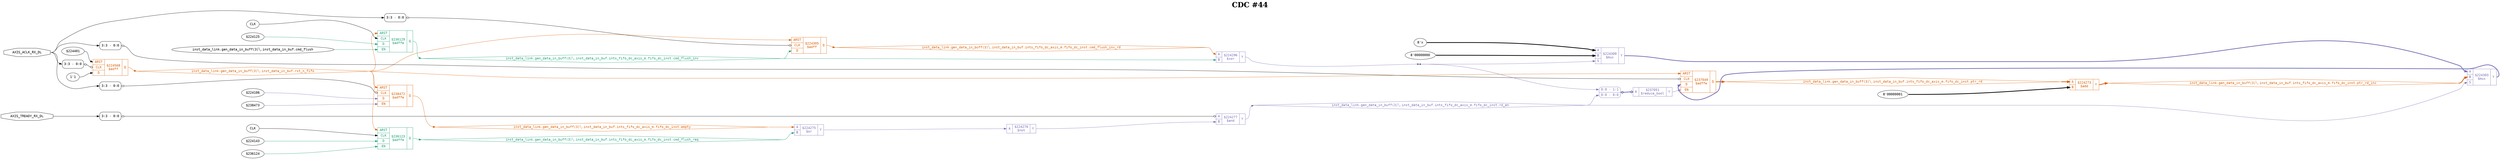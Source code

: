 digraph "spacefibre_light_top" {
label=<<b>CDC #44</b>>;
labelloc="t"
fontsize="30"
node ["fontname"="Courier"]
edge ["fontname"="Courier"]
rankdir="LR";
remincross=true;
n7 [ shape=octagon, label="AXIS_ACLK_RX_DL", color="black", fontcolor="black", href="/src/ip_spacefibre_light_top/spacefibre_light_top.vhd#65" ];
n8 [ shape=octagon, label="AXIS_TREADY_RX_DL", color="black", fontcolor="black", href="/src/ip_spacefibre_light_top/spacefibre_light_top.vhd#66" ];
n9 [ shape=diamond, label="inst_data_link.gen_data_in_buff(3)&#9586;.inst_data_in_buf.ints_fifo_dc_axis_m.fifo_dc_inst.cmd_flush_inv", colorscheme="dark28", color="1", fontcolor="1", href="/src/ip/fifo_dc/fifo_dc.vhd#112" ];
n10 [ shape=diamond, label="inst_data_link.gen_data_in_buff(3)&#9586;.inst_data_in_buf.ints_fifo_dc_axis_m.fifo_dc_inst.cmd_flush_inv_rd", colorscheme="dark28", color="2", fontcolor="2", href="/src/ip/fifo_dc/fifo_dc.vhd#114" ];
n11 [ shape=diamond, label="inst_data_link.gen_data_in_buff(3)&#9586;.inst_data_in_buf.ints_fifo_dc_axis_m.fifo_dc_inst.cmd_flush_req", colorscheme="dark28", color="1", fontcolor="1", href="/src/ip/fifo_dc/fifo_dc.vhd#111" ];
n12 [ shape=diamond, label="inst_data_link.gen_data_in_buff(3)&#9586;.inst_data_in_buf.ints_fifo_dc_axis_m.fifo_dc_inst.empty", colorscheme="dark28", color="2", fontcolor="2", href="/src/ip/fifo_dc/fifo_dc.vhd#129" ];
n13 [ shape=diamond, label="inst_data_link.gen_data_in_buff(3)&#9586;.inst_data_in_buf.ints_fifo_dc_axis_m.fifo_dc_inst.ptr_rd", colorscheme="dark28", color="2", fontcolor="2", href="/src/ip/fifo_dc/fifo_dc.vhd#98" ];
n14 [ shape=diamond, label="inst_data_link.gen_data_in_buff(3)&#9586;.inst_data_in_buf.ints_fifo_dc_axis_m.fifo_dc_inst.ptr_rd_inc", colorscheme="dark28", color="2", fontcolor="2", href="/src/ip/fifo_dc/fifo_dc.vhd#99" ];
n15 [ shape=diamond, label="inst_data_link.gen_data_in_buff(3)&#9586;.inst_data_in_buf.ints_fifo_dc_axis_m.fifo_dc_inst.rd_en", colorscheme="dark28", color="3", fontcolor="3", href="/src/ip/fifo_dc/fifo_dc.vhd#124" ];
n16 [ shape=diamond, label="inst_data_link.gen_data_in_buff(3)&#9586;.inst_data_in_buf.rst_n_fifo", colorscheme="dark28", color="2", fontcolor="2", href="/src/module_data_link/data_in_buf.vhd#142" ];
{ rank="source"; n7; n8;}
{ rank="sink";}
v0 [ label="CLK" ];
v1 [ label="$224143" ];
v2 [ label="$236124" ];
c22 [ shape=record, label="{{<p17> ARST|<p18> CLK|<p19> D|<p20> EN}|$236123\n$adffe|{<p21> Q}}", colorscheme="dark28", color="1", fontcolor="1" , href="/src/ip/fifo_dc/fifo_dc.vhd#440"  ];
v3 [ label="CLK" ];
v4 [ label="$224125" ];
v5 [ label="inst_data_link.gen_data_in_buff(3)&#9586;.inst_data_in_buf.cmd_flush" ];
c23 [ shape=record, label="{{<p17> ARST|<p18> CLK|<p19> D|<p20> EN}|$236129\n$adffe|{<p21> Q}}", colorscheme="dark28", color="1", fontcolor="1" , href="/src/ip/fifo_dc/fifo_dc.vhd#440"  ];
c24 [ shape=record, label="{{<p17> ARST|<p18> CLK|<p19> D|<p20> EN}|$237049\n$adffe|{<p21> Q}}", colorscheme="dark28", color="2", fontcolor="2" , href="/src/ip/fifo_dc/fifo_dc.vhd#321"  ];
x6 [ shape=record, style=rounded, label="<s0> 3:3 - 0:0 ", color="black", fontcolor="black" ];
x6:e -> c24:p18:w [arrowhead=odiamond, arrowtail=odiamond, dir=both, color="black", fontcolor="black", label=""];
v8 [ label="$224106" ];
v9 [ label="$238473" ];
c25 [ shape=record, label="{{<p17> ARST|<p18> CLK|<p19> D|<p20> EN}|$238472\n$adffe|{<p21> Q}}", colorscheme="dark28", color="2", fontcolor="2" , href="/src/ip/fifo_dc/fifo_dc.vhd#378"  ];
x7 [ shape=record, style=rounded, label="<s0> 3:3 - 0:0 ", color="black", fontcolor="black" ];
x7:e -> c25:p18:w [arrowhead=odiamond, arrowtail=odiamond, dir=both, color="black", fontcolor="black", label=""];
c28 [ shape=record, label="{{<p26> A}|$237051\n$reduce_bool|{<p27> Y}}", colorscheme="dark28", color="3", fontcolor="3" ];
x10 [ shape=record, style=rounded, label="<s1> 0:0 - 1:1 |<s0> 0:0 - 0:0 ", colorscheme="dark28", color="3", fontcolor="3" ];
x10:e -> c28:p26:w [arrowhead=odiamond, arrowtail=odiamond, dir=both, colorscheme="dark28", color="3", fontcolor="3", style="setlinewidth(3)", label=""];
v11 [ label="$224401" ];
v13 [ label="1'1" ];
c29 [ shape=record, label="{{<p17> ARST|<p18> CLK|<p19> D}|$224568\n$adff|{<p21> Q}}", colorscheme="dark28", color="2", fontcolor="2" , href="/src/module_data_link/data_in_buf.vhd#194"  ];
x12 [ shape=record, style=rounded, label="<s0> 3:3 - 0:0 ", color="black", fontcolor="black" ];
x12:e -> c29:p18:w [arrowhead=odiamond, arrowtail=odiamond, dir=both, color="black", fontcolor="black", label=""];
v14 [ label="8'00000001" ];
c31 [ shape=record, label="{{<p26> A|<p30> B}|$224273\n$add|{<p27> Y}}", colorscheme="dark28", color="2", fontcolor="2" , href="/src/ip/fifo_dc/fifo_dc.vhd#289"  ];
c32 [ shape=record, label="{{<p17> ARST|<p18> CLK|<p19> D}|$224305\n$adff|{<p21> Q}}", colorscheme="dark28", color="2", fontcolor="2" , href="/src/ip/fifo_dc/fifo_dc.vhd#321"  ];
x15 [ shape=record, style=rounded, label="<s0> 3:3 - 0:0 ", color="black", fontcolor="black" ];
x15:e -> c32:p18:w [arrowhead=odiamond, arrowtail=odiamond, dir=both, color="black", fontcolor="black", label=""];
c33 [ shape=record, label="{{<p26> A|<p30> B}|$224296\n$xor|{<p27> Y}}", colorscheme="dark28", color="3", fontcolor="3" , href="/src/ip/fifo_dc/fifo_dc.vhd#327"  ];
c34 [ shape=record, label="{{<p26> A|<p30> B}|$224275\n$or|{<p27> Y}}", colorscheme="dark28", color="3", fontcolor="3" , href="/src/ip/fifo_dc/fifo_dc.vhd#290"  ];
c35 [ shape=record, label="{{<p26> A}|$224276\n$not|{<p27> Y}}", colorscheme="dark28", color="3", fontcolor="3" , href="/src/ip/fifo_dc/fifo_dc.vhd#290"  ];
c36 [ shape=record, label="{{<p26> A|<p30> B}|$224277\n$and|{<p27> Y}}", colorscheme="dark28", color="3", fontcolor="3" , href="/src/ip/fifo_dc/fifo_dc.vhd#290"  ];
x16 [ shape=record, style=rounded, label="<s0> 3:3 - 0:0 ", color="black", fontcolor="black" ];
x16:e -> c36:p26:w [arrowhead=odiamond, arrowtail=odiamond, dir=both, color="black", fontcolor="black", label=""];
v17 [ label="8'x" ];
v18 [ label="8'00000000" ];
c38 [ shape=record, label="{{<p26> A|<p30> B|<p37> S}|$224300\n$mux|{<p27> Y}}", colorscheme="dark28", color="3", fontcolor="3" , href="/src/ip/fifo_dc/fifo_dc.vhd#327"  ];
c39 [ shape=record, label="{{<p26> A|<p30> B|<p37> S}|$224303\n$mux|{<p27> Y}}", colorscheme="dark28", color="3", fontcolor="3" , href="/src/ip/fifo_dc/fifo_dc.vhd#331"  ];
c28:p27:e -> c24:p20:w [colorscheme="dark28", color="3", fontcolor="3", label=""];
c32:p21:e -> n10:w [colorscheme="dark28", color="2", fontcolor="2", label=""];
n10:e -> c33:p26:w [colorscheme="dark28", color="2", fontcolor="2", label=""];
c22:p21:e -> n11:w [colorscheme="dark28", color="1", fontcolor="1", label=""];
n11:e -> c34:p30:w [colorscheme="dark28", color="1", fontcolor="1", label=""];
c25:p21:e -> n12:w [colorscheme="dark28", color="2", fontcolor="2", label=""];
n12:e -> c34:p26:w [colorscheme="dark28", color="2", fontcolor="2", label=""];
c24:p21:e -> n13:w [colorscheme="dark28", color="2", fontcolor="2", style="setlinewidth(3)", label=""];
n13:e -> c31:p26:w [colorscheme="dark28", color="2", fontcolor="2", style="setlinewidth(3)", label=""];
c31:p27:e -> n14:w [colorscheme="dark28", color="2", fontcolor="2", style="setlinewidth(3)", label=""];
n14:e -> c39:p30:w [colorscheme="dark28", color="2", fontcolor="2", style="setlinewidth(3)", label=""];
c36:p27:e -> n15:w [colorscheme="dark28", color="3", fontcolor="3", label=""];
n15:e -> c39:p37:w [colorscheme="dark28", color="3", fontcolor="3", label=""];
n15:e -> x10:s0:w [colorscheme="dark28", color="3", fontcolor="3", label=""];
c29:p21:e -> n16:w [colorscheme="dark28", color="2", fontcolor="2", label=""];
n16:e -> c22:p17:w [colorscheme="dark28", color="2", fontcolor="2", label=""];
n16:e -> c23:p17:w [colorscheme="dark28", color="2", fontcolor="2", label=""];
n16:e -> c24:p17:w [colorscheme="dark28", color="2", fontcolor="2", label=""];
n16:e -> c25:p17:w [colorscheme="dark28", color="2", fontcolor="2", label=""];
n16:e -> c32:p17:w [colorscheme="dark28", color="2", fontcolor="2", label=""];
c34:p27:e -> c35:p26:w [colorscheme="dark28", color="3", fontcolor="3", label=""];
c35:p27:e -> c36:p30:w [colorscheme="dark28", color="3", fontcolor="3", label=""];
n4 [ shape=point ];
c33:p27:e -> n4:w [colorscheme="dark28", color="3", fontcolor="3", label=""];
n4:e -> c38:p37:w [colorscheme="dark28", color="3", fontcolor="3", label=""];
n4:e -> x10:s1:w [colorscheme="dark28", color="3", fontcolor="3", label=""];
c38:p27:e -> c39:p26:w [colorscheme="dark28", color="3", fontcolor="3", style="setlinewidth(3)", label=""];
c39:p27:e -> c24:p19:w [colorscheme="dark28", color="3", fontcolor="3", style="setlinewidth(3)", label=""];
n7:e -> x12:s0:w [color="black", fontcolor="black", label=""];
n7:e -> x15:s0:w [color="black", fontcolor="black", label=""];
n7:e -> x6:s0:w [color="black", fontcolor="black", label=""];
n7:e -> x7:s0:w [color="black", fontcolor="black", label=""];
n8:e -> x16:s0:w [color="black", fontcolor="black", label=""];
c23:p21:e -> n9:w [colorscheme="dark28", color="1", fontcolor="1", label=""];
n9:e -> c32:p19:w [colorscheme="dark28", color="1", fontcolor="1", label=""];
n9:e -> c33:p30:w [colorscheme="dark28", color="1", fontcolor="1", label=""];
v0:e -> c22:p18:w [color="black", fontcolor="black", label=""];
v1:e -> c22:p19:w [colorscheme="dark28", color="1", fontcolor="1", label=""];
v11:e -> c29:p17:w [color="black", fontcolor="black", label=""];
v13:e -> c29:p19:w [color="black", fontcolor="black", label=""];
v14:e -> c31:p30:w [color="black", fontcolor="black", style="setlinewidth(3)", label=""];
v17:e -> c38:p26:w [color="black", fontcolor="black", style="setlinewidth(3)", label=""];
v18:e -> c38:p30:w [color="black", fontcolor="black", style="setlinewidth(3)", label=""];
v2:e -> c22:p20:w [colorscheme="dark28", color="1", fontcolor="1", label=""];
v3:e -> c23:p18:w [color="black", fontcolor="black", label=""];
v4:e -> c23:p19:w [colorscheme="dark28", color="1", fontcolor="1", label=""];
v5:e -> c23:p20:w [colorscheme="dark28", color="1", fontcolor="1", label=""];
v8:e -> c25:p19:w [colorscheme="dark28", color="3", fontcolor="3", label=""];
v9:e -> c25:p20:w [colorscheme="dark28", color="3", fontcolor="3", label=""];
}
